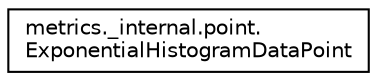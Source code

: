 digraph "Graphical Class Hierarchy"
{
 // LATEX_PDF_SIZE
  edge [fontname="Helvetica",fontsize="10",labelfontname="Helvetica",labelfontsize="10"];
  node [fontname="Helvetica",fontsize="10",shape=record];
  rankdir="LR";
  Node0 [label="metrics._internal.point.\lExponentialHistogramDataPoint",height=0.2,width=0.4,color="black", fillcolor="white", style="filled",URL="$classmetrics_1_1__internal_1_1point_1_1ExponentialHistogramDataPoint.html",tooltip=" "];
}

